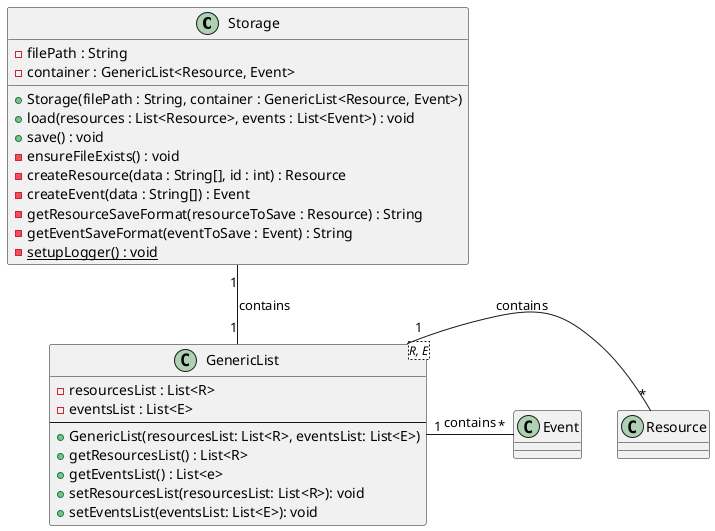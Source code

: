 @startuml
'https://plantuml.com/class-diagram

class Storage {
    - filePath : String
    - container : GenericList<Resource, Event>
    __
    + Storage(filePath : String, container : GenericList<Resource, Event>)
    + load(resources : List<Resource>, events : List<Event>) : void
    + save() : void
    - ensureFileExists() : void
    - createResource(data : String[], id : int) : Resource
    - createEvent(data : String[]) : Event
    - getResourceSaveFormat(resourceToSave : Resource) : String
    - getEventSaveFormat(eventToSave : Event) : String
    {static} - setupLogger() : void
}

class GenericList<R, E> {
    - resourcesList : List<R>
    - eventsList : List<E>
    --
    + GenericList(resourcesList: List<R>, eventsList: List<E>)
    + getResourcesList() : List<R>
    + getEventsList() : List<e>
    + setResourcesList(resourcesList: List<R>): void
    + setEventsList(eventsList: List<E>): void
}

class Resource {
}

class Event {

}

' Relationships
Storage "1" -- "1" GenericList : contains
GenericList "1" - "*" Resource : contains
GenericList "1" - "*" Event : contains


@enduml
